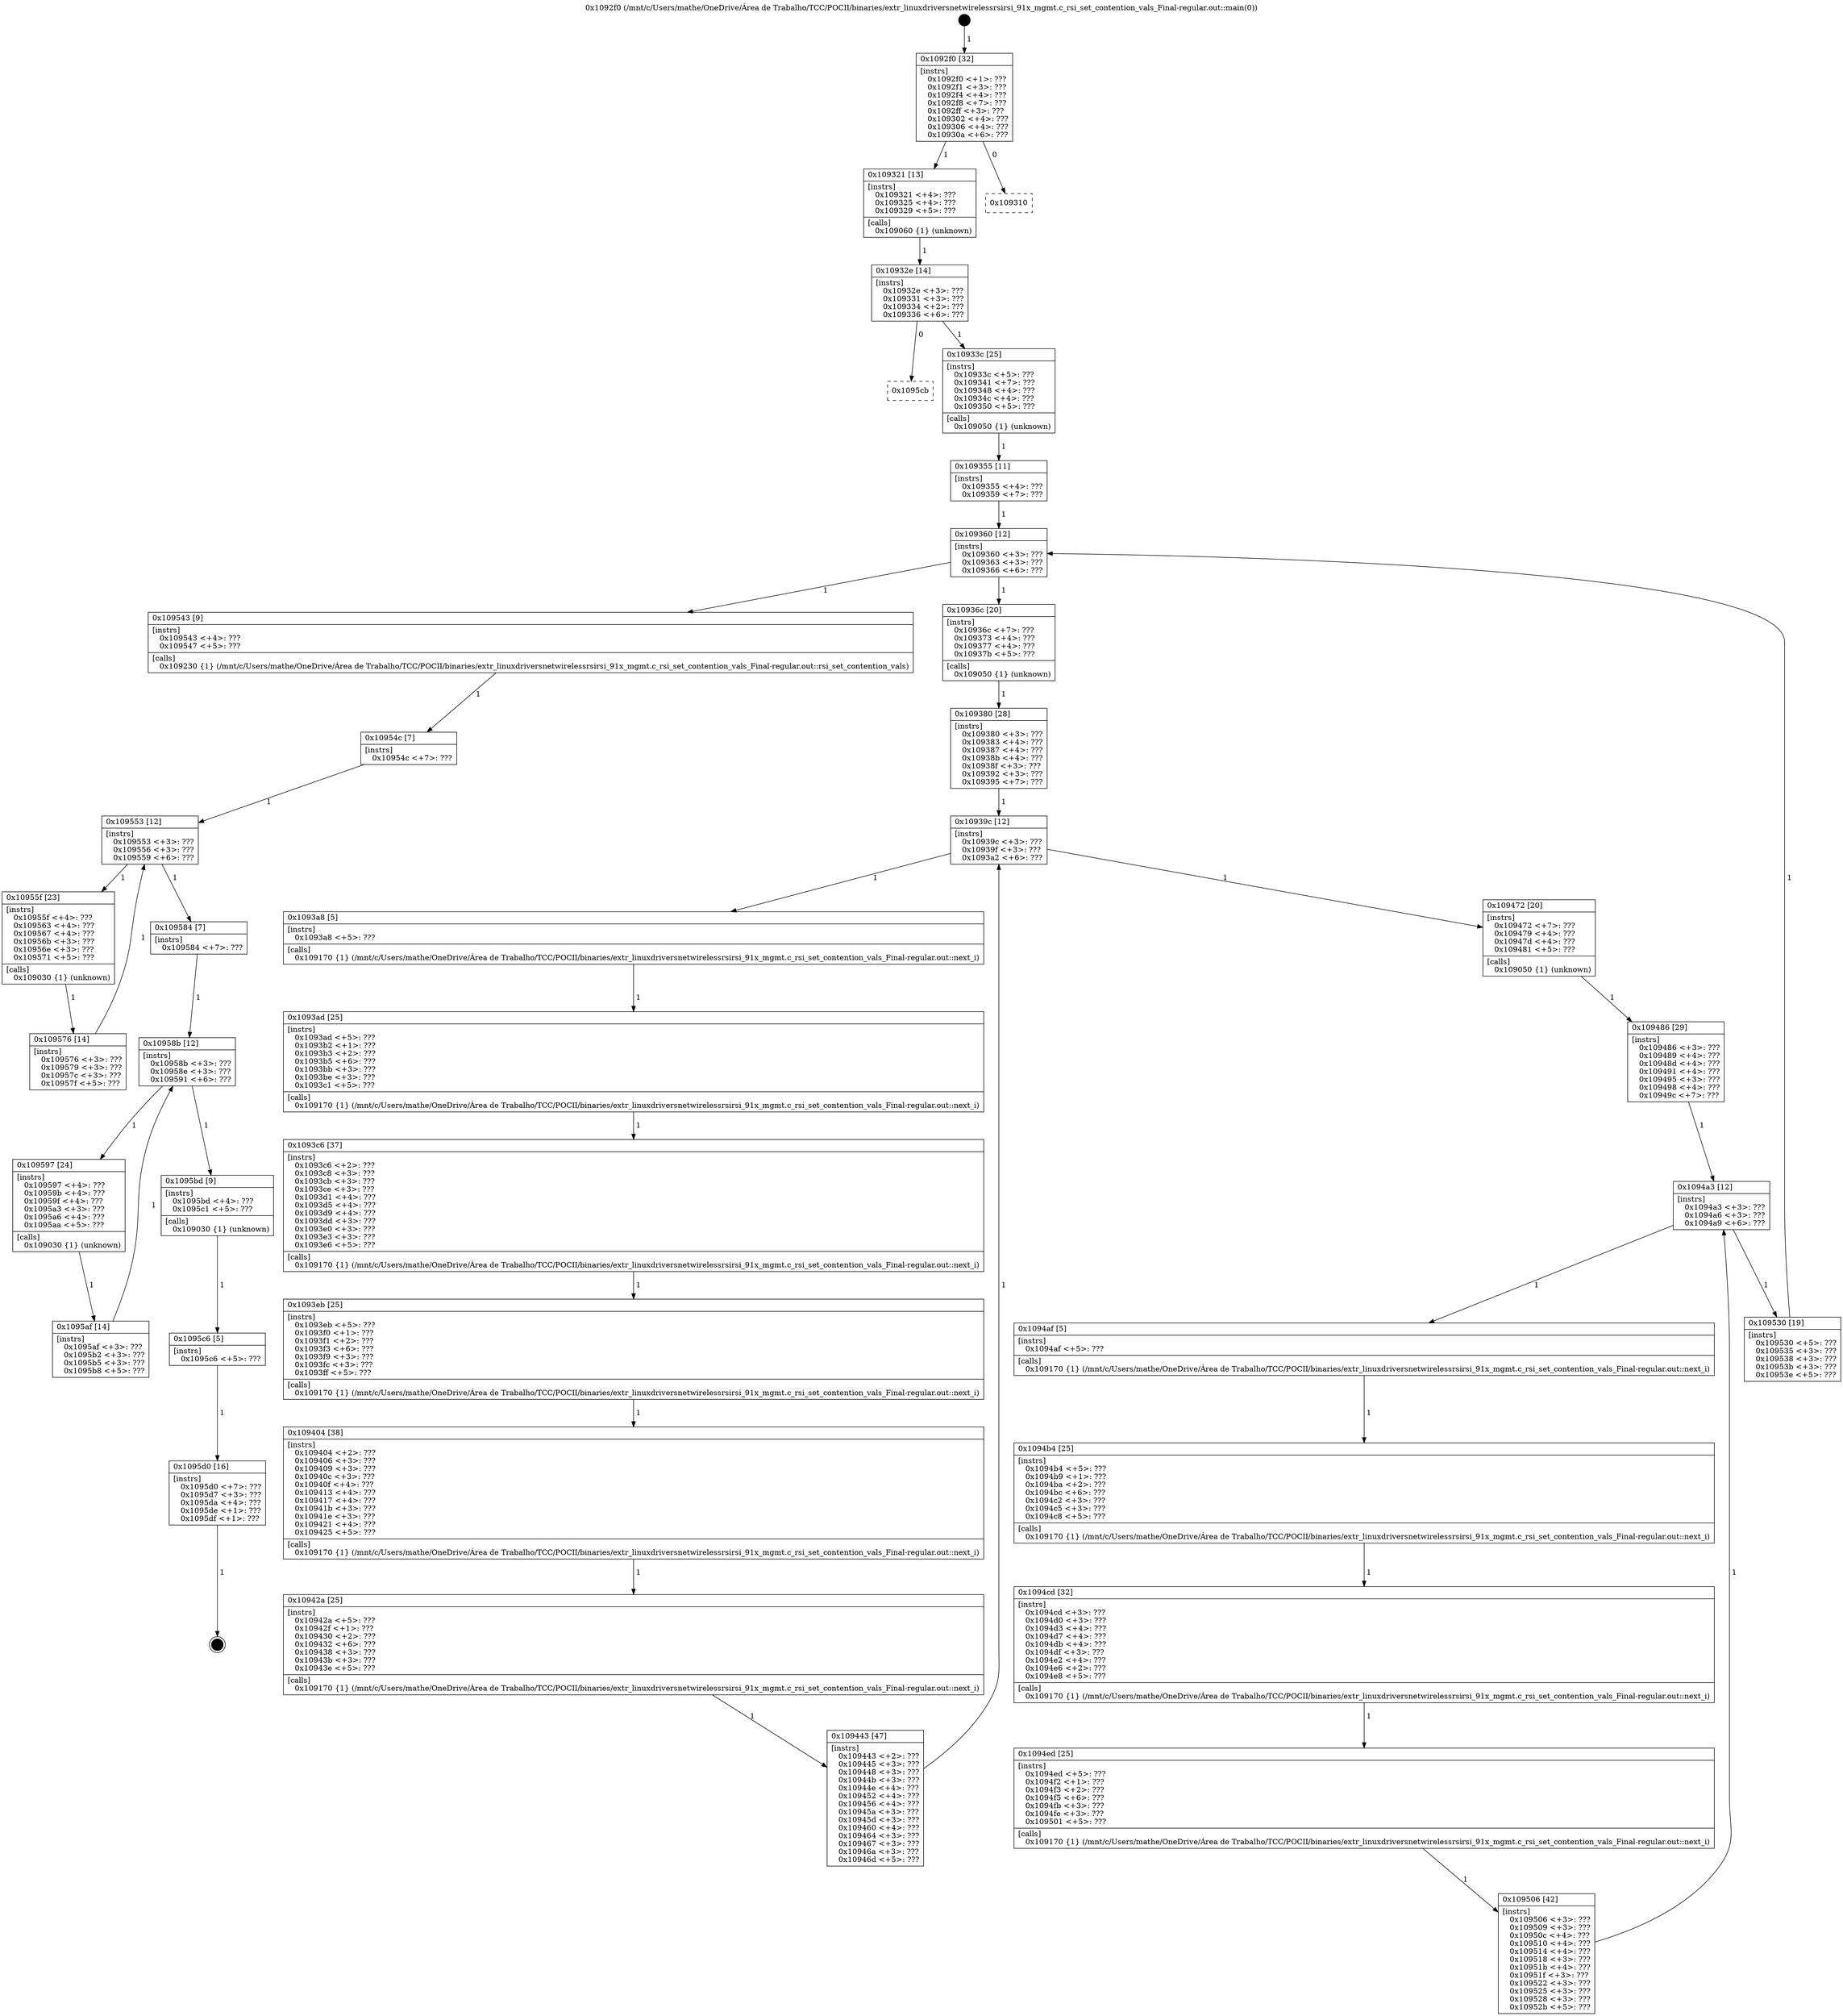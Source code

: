 digraph "0x1092f0" {
  label = "0x1092f0 (/mnt/c/Users/mathe/OneDrive/Área de Trabalho/TCC/POCII/binaries/extr_linuxdriversnetwirelessrsirsi_91x_mgmt.c_rsi_set_contention_vals_Final-regular.out::main(0))"
  labelloc = "t"
  node[shape=record]

  Entry [label="",width=0.3,height=0.3,shape=circle,fillcolor=black,style=filled]
  "0x1092f0" [label="{
     0x1092f0 [32]\l
     | [instrs]\l
     &nbsp;&nbsp;0x1092f0 \<+1\>: ???\l
     &nbsp;&nbsp;0x1092f1 \<+3\>: ???\l
     &nbsp;&nbsp;0x1092f4 \<+4\>: ???\l
     &nbsp;&nbsp;0x1092f8 \<+7\>: ???\l
     &nbsp;&nbsp;0x1092ff \<+3\>: ???\l
     &nbsp;&nbsp;0x109302 \<+4\>: ???\l
     &nbsp;&nbsp;0x109306 \<+4\>: ???\l
     &nbsp;&nbsp;0x10930a \<+6\>: ???\l
  }"]
  "0x109321" [label="{
     0x109321 [13]\l
     | [instrs]\l
     &nbsp;&nbsp;0x109321 \<+4\>: ???\l
     &nbsp;&nbsp;0x109325 \<+4\>: ???\l
     &nbsp;&nbsp;0x109329 \<+5\>: ???\l
     | [calls]\l
     &nbsp;&nbsp;0x109060 \{1\} (unknown)\l
  }"]
  "0x109310" [label="{
     0x109310\l
  }", style=dashed]
  "0x10932e" [label="{
     0x10932e [14]\l
     | [instrs]\l
     &nbsp;&nbsp;0x10932e \<+3\>: ???\l
     &nbsp;&nbsp;0x109331 \<+3\>: ???\l
     &nbsp;&nbsp;0x109334 \<+2\>: ???\l
     &nbsp;&nbsp;0x109336 \<+6\>: ???\l
  }"]
  "0x1095cb" [label="{
     0x1095cb\l
  }", style=dashed]
  "0x10933c" [label="{
     0x10933c [25]\l
     | [instrs]\l
     &nbsp;&nbsp;0x10933c \<+5\>: ???\l
     &nbsp;&nbsp;0x109341 \<+7\>: ???\l
     &nbsp;&nbsp;0x109348 \<+4\>: ???\l
     &nbsp;&nbsp;0x10934c \<+4\>: ???\l
     &nbsp;&nbsp;0x109350 \<+5\>: ???\l
     | [calls]\l
     &nbsp;&nbsp;0x109050 \{1\} (unknown)\l
  }"]
  Exit [label="",width=0.3,height=0.3,shape=circle,fillcolor=black,style=filled,peripheries=2]
  "0x109360" [label="{
     0x109360 [12]\l
     | [instrs]\l
     &nbsp;&nbsp;0x109360 \<+3\>: ???\l
     &nbsp;&nbsp;0x109363 \<+3\>: ???\l
     &nbsp;&nbsp;0x109366 \<+6\>: ???\l
  }"]
  "0x109543" [label="{
     0x109543 [9]\l
     | [instrs]\l
     &nbsp;&nbsp;0x109543 \<+4\>: ???\l
     &nbsp;&nbsp;0x109547 \<+5\>: ???\l
     | [calls]\l
     &nbsp;&nbsp;0x109230 \{1\} (/mnt/c/Users/mathe/OneDrive/Área de Trabalho/TCC/POCII/binaries/extr_linuxdriversnetwirelessrsirsi_91x_mgmt.c_rsi_set_contention_vals_Final-regular.out::rsi_set_contention_vals)\l
  }"]
  "0x10936c" [label="{
     0x10936c [20]\l
     | [instrs]\l
     &nbsp;&nbsp;0x10936c \<+7\>: ???\l
     &nbsp;&nbsp;0x109373 \<+4\>: ???\l
     &nbsp;&nbsp;0x109377 \<+4\>: ???\l
     &nbsp;&nbsp;0x10937b \<+5\>: ???\l
     | [calls]\l
     &nbsp;&nbsp;0x109050 \{1\} (unknown)\l
  }"]
  "0x10939c" [label="{
     0x10939c [12]\l
     | [instrs]\l
     &nbsp;&nbsp;0x10939c \<+3\>: ???\l
     &nbsp;&nbsp;0x10939f \<+3\>: ???\l
     &nbsp;&nbsp;0x1093a2 \<+6\>: ???\l
  }"]
  "0x109472" [label="{
     0x109472 [20]\l
     | [instrs]\l
     &nbsp;&nbsp;0x109472 \<+7\>: ???\l
     &nbsp;&nbsp;0x109479 \<+4\>: ???\l
     &nbsp;&nbsp;0x10947d \<+4\>: ???\l
     &nbsp;&nbsp;0x109481 \<+5\>: ???\l
     | [calls]\l
     &nbsp;&nbsp;0x109050 \{1\} (unknown)\l
  }"]
  "0x1093a8" [label="{
     0x1093a8 [5]\l
     | [instrs]\l
     &nbsp;&nbsp;0x1093a8 \<+5\>: ???\l
     | [calls]\l
     &nbsp;&nbsp;0x109170 \{1\} (/mnt/c/Users/mathe/OneDrive/Área de Trabalho/TCC/POCII/binaries/extr_linuxdriversnetwirelessrsirsi_91x_mgmt.c_rsi_set_contention_vals_Final-regular.out::next_i)\l
  }"]
  "0x1093ad" [label="{
     0x1093ad [25]\l
     | [instrs]\l
     &nbsp;&nbsp;0x1093ad \<+5\>: ???\l
     &nbsp;&nbsp;0x1093b2 \<+1\>: ???\l
     &nbsp;&nbsp;0x1093b3 \<+2\>: ???\l
     &nbsp;&nbsp;0x1093b5 \<+6\>: ???\l
     &nbsp;&nbsp;0x1093bb \<+3\>: ???\l
     &nbsp;&nbsp;0x1093be \<+3\>: ???\l
     &nbsp;&nbsp;0x1093c1 \<+5\>: ???\l
     | [calls]\l
     &nbsp;&nbsp;0x109170 \{1\} (/mnt/c/Users/mathe/OneDrive/Área de Trabalho/TCC/POCII/binaries/extr_linuxdriversnetwirelessrsirsi_91x_mgmt.c_rsi_set_contention_vals_Final-regular.out::next_i)\l
  }"]
  "0x1093c6" [label="{
     0x1093c6 [37]\l
     | [instrs]\l
     &nbsp;&nbsp;0x1093c6 \<+2\>: ???\l
     &nbsp;&nbsp;0x1093c8 \<+3\>: ???\l
     &nbsp;&nbsp;0x1093cb \<+3\>: ???\l
     &nbsp;&nbsp;0x1093ce \<+3\>: ???\l
     &nbsp;&nbsp;0x1093d1 \<+4\>: ???\l
     &nbsp;&nbsp;0x1093d5 \<+4\>: ???\l
     &nbsp;&nbsp;0x1093d9 \<+4\>: ???\l
     &nbsp;&nbsp;0x1093dd \<+3\>: ???\l
     &nbsp;&nbsp;0x1093e0 \<+3\>: ???\l
     &nbsp;&nbsp;0x1093e3 \<+3\>: ???\l
     &nbsp;&nbsp;0x1093e6 \<+5\>: ???\l
     | [calls]\l
     &nbsp;&nbsp;0x109170 \{1\} (/mnt/c/Users/mathe/OneDrive/Área de Trabalho/TCC/POCII/binaries/extr_linuxdriversnetwirelessrsirsi_91x_mgmt.c_rsi_set_contention_vals_Final-regular.out::next_i)\l
  }"]
  "0x1093eb" [label="{
     0x1093eb [25]\l
     | [instrs]\l
     &nbsp;&nbsp;0x1093eb \<+5\>: ???\l
     &nbsp;&nbsp;0x1093f0 \<+1\>: ???\l
     &nbsp;&nbsp;0x1093f1 \<+2\>: ???\l
     &nbsp;&nbsp;0x1093f3 \<+6\>: ???\l
     &nbsp;&nbsp;0x1093f9 \<+3\>: ???\l
     &nbsp;&nbsp;0x1093fc \<+3\>: ???\l
     &nbsp;&nbsp;0x1093ff \<+5\>: ???\l
     | [calls]\l
     &nbsp;&nbsp;0x109170 \{1\} (/mnt/c/Users/mathe/OneDrive/Área de Trabalho/TCC/POCII/binaries/extr_linuxdriversnetwirelessrsirsi_91x_mgmt.c_rsi_set_contention_vals_Final-regular.out::next_i)\l
  }"]
  "0x109404" [label="{
     0x109404 [38]\l
     | [instrs]\l
     &nbsp;&nbsp;0x109404 \<+2\>: ???\l
     &nbsp;&nbsp;0x109406 \<+3\>: ???\l
     &nbsp;&nbsp;0x109409 \<+3\>: ???\l
     &nbsp;&nbsp;0x10940c \<+3\>: ???\l
     &nbsp;&nbsp;0x10940f \<+4\>: ???\l
     &nbsp;&nbsp;0x109413 \<+4\>: ???\l
     &nbsp;&nbsp;0x109417 \<+4\>: ???\l
     &nbsp;&nbsp;0x10941b \<+3\>: ???\l
     &nbsp;&nbsp;0x10941e \<+3\>: ???\l
     &nbsp;&nbsp;0x109421 \<+4\>: ???\l
     &nbsp;&nbsp;0x109425 \<+5\>: ???\l
     | [calls]\l
     &nbsp;&nbsp;0x109170 \{1\} (/mnt/c/Users/mathe/OneDrive/Área de Trabalho/TCC/POCII/binaries/extr_linuxdriversnetwirelessrsirsi_91x_mgmt.c_rsi_set_contention_vals_Final-regular.out::next_i)\l
  }"]
  "0x10942a" [label="{
     0x10942a [25]\l
     | [instrs]\l
     &nbsp;&nbsp;0x10942a \<+5\>: ???\l
     &nbsp;&nbsp;0x10942f \<+1\>: ???\l
     &nbsp;&nbsp;0x109430 \<+2\>: ???\l
     &nbsp;&nbsp;0x109432 \<+6\>: ???\l
     &nbsp;&nbsp;0x109438 \<+3\>: ???\l
     &nbsp;&nbsp;0x10943b \<+3\>: ???\l
     &nbsp;&nbsp;0x10943e \<+5\>: ???\l
     | [calls]\l
     &nbsp;&nbsp;0x109170 \{1\} (/mnt/c/Users/mathe/OneDrive/Área de Trabalho/TCC/POCII/binaries/extr_linuxdriversnetwirelessrsirsi_91x_mgmt.c_rsi_set_contention_vals_Final-regular.out::next_i)\l
  }"]
  "0x109443" [label="{
     0x109443 [47]\l
     | [instrs]\l
     &nbsp;&nbsp;0x109443 \<+2\>: ???\l
     &nbsp;&nbsp;0x109445 \<+3\>: ???\l
     &nbsp;&nbsp;0x109448 \<+3\>: ???\l
     &nbsp;&nbsp;0x10944b \<+3\>: ???\l
     &nbsp;&nbsp;0x10944e \<+4\>: ???\l
     &nbsp;&nbsp;0x109452 \<+4\>: ???\l
     &nbsp;&nbsp;0x109456 \<+4\>: ???\l
     &nbsp;&nbsp;0x10945a \<+3\>: ???\l
     &nbsp;&nbsp;0x10945d \<+3\>: ???\l
     &nbsp;&nbsp;0x109460 \<+4\>: ???\l
     &nbsp;&nbsp;0x109464 \<+3\>: ???\l
     &nbsp;&nbsp;0x109467 \<+3\>: ???\l
     &nbsp;&nbsp;0x10946a \<+3\>: ???\l
     &nbsp;&nbsp;0x10946d \<+5\>: ???\l
  }"]
  "0x109380" [label="{
     0x109380 [28]\l
     | [instrs]\l
     &nbsp;&nbsp;0x109380 \<+3\>: ???\l
     &nbsp;&nbsp;0x109383 \<+4\>: ???\l
     &nbsp;&nbsp;0x109387 \<+4\>: ???\l
     &nbsp;&nbsp;0x10938b \<+4\>: ???\l
     &nbsp;&nbsp;0x10938f \<+3\>: ???\l
     &nbsp;&nbsp;0x109392 \<+3\>: ???\l
     &nbsp;&nbsp;0x109395 \<+7\>: ???\l
  }"]
  "0x1094a3" [label="{
     0x1094a3 [12]\l
     | [instrs]\l
     &nbsp;&nbsp;0x1094a3 \<+3\>: ???\l
     &nbsp;&nbsp;0x1094a6 \<+3\>: ???\l
     &nbsp;&nbsp;0x1094a9 \<+6\>: ???\l
  }"]
  "0x109530" [label="{
     0x109530 [19]\l
     | [instrs]\l
     &nbsp;&nbsp;0x109530 \<+5\>: ???\l
     &nbsp;&nbsp;0x109535 \<+3\>: ???\l
     &nbsp;&nbsp;0x109538 \<+3\>: ???\l
     &nbsp;&nbsp;0x10953b \<+3\>: ???\l
     &nbsp;&nbsp;0x10953e \<+5\>: ???\l
  }"]
  "0x1094af" [label="{
     0x1094af [5]\l
     | [instrs]\l
     &nbsp;&nbsp;0x1094af \<+5\>: ???\l
     | [calls]\l
     &nbsp;&nbsp;0x109170 \{1\} (/mnt/c/Users/mathe/OneDrive/Área de Trabalho/TCC/POCII/binaries/extr_linuxdriversnetwirelessrsirsi_91x_mgmt.c_rsi_set_contention_vals_Final-regular.out::next_i)\l
  }"]
  "0x1094b4" [label="{
     0x1094b4 [25]\l
     | [instrs]\l
     &nbsp;&nbsp;0x1094b4 \<+5\>: ???\l
     &nbsp;&nbsp;0x1094b9 \<+1\>: ???\l
     &nbsp;&nbsp;0x1094ba \<+2\>: ???\l
     &nbsp;&nbsp;0x1094bc \<+6\>: ???\l
     &nbsp;&nbsp;0x1094c2 \<+3\>: ???\l
     &nbsp;&nbsp;0x1094c5 \<+3\>: ???\l
     &nbsp;&nbsp;0x1094c8 \<+5\>: ???\l
     | [calls]\l
     &nbsp;&nbsp;0x109170 \{1\} (/mnt/c/Users/mathe/OneDrive/Área de Trabalho/TCC/POCII/binaries/extr_linuxdriversnetwirelessrsirsi_91x_mgmt.c_rsi_set_contention_vals_Final-regular.out::next_i)\l
  }"]
  "0x1094cd" [label="{
     0x1094cd [32]\l
     | [instrs]\l
     &nbsp;&nbsp;0x1094cd \<+3\>: ???\l
     &nbsp;&nbsp;0x1094d0 \<+3\>: ???\l
     &nbsp;&nbsp;0x1094d3 \<+4\>: ???\l
     &nbsp;&nbsp;0x1094d7 \<+4\>: ???\l
     &nbsp;&nbsp;0x1094db \<+4\>: ???\l
     &nbsp;&nbsp;0x1094df \<+3\>: ???\l
     &nbsp;&nbsp;0x1094e2 \<+4\>: ???\l
     &nbsp;&nbsp;0x1094e6 \<+2\>: ???\l
     &nbsp;&nbsp;0x1094e8 \<+5\>: ???\l
     | [calls]\l
     &nbsp;&nbsp;0x109170 \{1\} (/mnt/c/Users/mathe/OneDrive/Área de Trabalho/TCC/POCII/binaries/extr_linuxdriversnetwirelessrsirsi_91x_mgmt.c_rsi_set_contention_vals_Final-regular.out::next_i)\l
  }"]
  "0x1094ed" [label="{
     0x1094ed [25]\l
     | [instrs]\l
     &nbsp;&nbsp;0x1094ed \<+5\>: ???\l
     &nbsp;&nbsp;0x1094f2 \<+1\>: ???\l
     &nbsp;&nbsp;0x1094f3 \<+2\>: ???\l
     &nbsp;&nbsp;0x1094f5 \<+6\>: ???\l
     &nbsp;&nbsp;0x1094fb \<+3\>: ???\l
     &nbsp;&nbsp;0x1094fe \<+3\>: ???\l
     &nbsp;&nbsp;0x109501 \<+5\>: ???\l
     | [calls]\l
     &nbsp;&nbsp;0x109170 \{1\} (/mnt/c/Users/mathe/OneDrive/Área de Trabalho/TCC/POCII/binaries/extr_linuxdriversnetwirelessrsirsi_91x_mgmt.c_rsi_set_contention_vals_Final-regular.out::next_i)\l
  }"]
  "0x109506" [label="{
     0x109506 [42]\l
     | [instrs]\l
     &nbsp;&nbsp;0x109506 \<+3\>: ???\l
     &nbsp;&nbsp;0x109509 \<+3\>: ???\l
     &nbsp;&nbsp;0x10950c \<+4\>: ???\l
     &nbsp;&nbsp;0x109510 \<+4\>: ???\l
     &nbsp;&nbsp;0x109514 \<+4\>: ???\l
     &nbsp;&nbsp;0x109518 \<+3\>: ???\l
     &nbsp;&nbsp;0x10951b \<+4\>: ???\l
     &nbsp;&nbsp;0x10951f \<+3\>: ???\l
     &nbsp;&nbsp;0x109522 \<+3\>: ???\l
     &nbsp;&nbsp;0x109525 \<+3\>: ???\l
     &nbsp;&nbsp;0x109528 \<+3\>: ???\l
     &nbsp;&nbsp;0x10952b \<+5\>: ???\l
  }"]
  "0x109486" [label="{
     0x109486 [29]\l
     | [instrs]\l
     &nbsp;&nbsp;0x109486 \<+3\>: ???\l
     &nbsp;&nbsp;0x109489 \<+4\>: ???\l
     &nbsp;&nbsp;0x10948d \<+4\>: ???\l
     &nbsp;&nbsp;0x109491 \<+4\>: ???\l
     &nbsp;&nbsp;0x109495 \<+3\>: ???\l
     &nbsp;&nbsp;0x109498 \<+4\>: ???\l
     &nbsp;&nbsp;0x10949c \<+7\>: ???\l
  }"]
  "0x1095d0" [label="{
     0x1095d0 [16]\l
     | [instrs]\l
     &nbsp;&nbsp;0x1095d0 \<+7\>: ???\l
     &nbsp;&nbsp;0x1095d7 \<+3\>: ???\l
     &nbsp;&nbsp;0x1095da \<+4\>: ???\l
     &nbsp;&nbsp;0x1095de \<+1\>: ???\l
     &nbsp;&nbsp;0x1095df \<+1\>: ???\l
  }"]
  "0x109355" [label="{
     0x109355 [11]\l
     | [instrs]\l
     &nbsp;&nbsp;0x109355 \<+4\>: ???\l
     &nbsp;&nbsp;0x109359 \<+7\>: ???\l
  }"]
  "0x109553" [label="{
     0x109553 [12]\l
     | [instrs]\l
     &nbsp;&nbsp;0x109553 \<+3\>: ???\l
     &nbsp;&nbsp;0x109556 \<+3\>: ???\l
     &nbsp;&nbsp;0x109559 \<+6\>: ???\l
  }"]
  "0x10958b" [label="{
     0x10958b [12]\l
     | [instrs]\l
     &nbsp;&nbsp;0x10958b \<+3\>: ???\l
     &nbsp;&nbsp;0x10958e \<+3\>: ???\l
     &nbsp;&nbsp;0x109591 \<+6\>: ???\l
  }"]
  "0x10955f" [label="{
     0x10955f [23]\l
     | [instrs]\l
     &nbsp;&nbsp;0x10955f \<+4\>: ???\l
     &nbsp;&nbsp;0x109563 \<+4\>: ???\l
     &nbsp;&nbsp;0x109567 \<+4\>: ???\l
     &nbsp;&nbsp;0x10956b \<+3\>: ???\l
     &nbsp;&nbsp;0x10956e \<+3\>: ???\l
     &nbsp;&nbsp;0x109571 \<+5\>: ???\l
     | [calls]\l
     &nbsp;&nbsp;0x109030 \{1\} (unknown)\l
  }"]
  "0x109576" [label="{
     0x109576 [14]\l
     | [instrs]\l
     &nbsp;&nbsp;0x109576 \<+3\>: ???\l
     &nbsp;&nbsp;0x109579 \<+3\>: ???\l
     &nbsp;&nbsp;0x10957c \<+3\>: ???\l
     &nbsp;&nbsp;0x10957f \<+5\>: ???\l
  }"]
  "0x10954c" [label="{
     0x10954c [7]\l
     | [instrs]\l
     &nbsp;&nbsp;0x10954c \<+7\>: ???\l
  }"]
  "0x1095bd" [label="{
     0x1095bd [9]\l
     | [instrs]\l
     &nbsp;&nbsp;0x1095bd \<+4\>: ???\l
     &nbsp;&nbsp;0x1095c1 \<+5\>: ???\l
     | [calls]\l
     &nbsp;&nbsp;0x109030 \{1\} (unknown)\l
  }"]
  "0x109597" [label="{
     0x109597 [24]\l
     | [instrs]\l
     &nbsp;&nbsp;0x109597 \<+4\>: ???\l
     &nbsp;&nbsp;0x10959b \<+4\>: ???\l
     &nbsp;&nbsp;0x10959f \<+4\>: ???\l
     &nbsp;&nbsp;0x1095a3 \<+3\>: ???\l
     &nbsp;&nbsp;0x1095a6 \<+4\>: ???\l
     &nbsp;&nbsp;0x1095aa \<+5\>: ???\l
     | [calls]\l
     &nbsp;&nbsp;0x109030 \{1\} (unknown)\l
  }"]
  "0x1095af" [label="{
     0x1095af [14]\l
     | [instrs]\l
     &nbsp;&nbsp;0x1095af \<+3\>: ???\l
     &nbsp;&nbsp;0x1095b2 \<+3\>: ???\l
     &nbsp;&nbsp;0x1095b5 \<+3\>: ???\l
     &nbsp;&nbsp;0x1095b8 \<+5\>: ???\l
  }"]
  "0x109584" [label="{
     0x109584 [7]\l
     | [instrs]\l
     &nbsp;&nbsp;0x109584 \<+7\>: ???\l
  }"]
  "0x1095c6" [label="{
     0x1095c6 [5]\l
     | [instrs]\l
     &nbsp;&nbsp;0x1095c6 \<+5\>: ???\l
  }"]
  Entry -> "0x1092f0" [label=" 1"]
  "0x1092f0" -> "0x109321" [label=" 1"]
  "0x1092f0" -> "0x109310" [label=" 0"]
  "0x109321" -> "0x10932e" [label=" 1"]
  "0x10932e" -> "0x1095cb" [label=" 0"]
  "0x10932e" -> "0x10933c" [label=" 1"]
  "0x1095d0" -> Exit [label=" 1"]
  "0x10933c" -> "0x109355" [label=" 1"]
  "0x109360" -> "0x109543" [label=" 1"]
  "0x109360" -> "0x10936c" [label=" 1"]
  "0x10936c" -> "0x109380" [label=" 1"]
  "0x10939c" -> "0x109472" [label=" 1"]
  "0x10939c" -> "0x1093a8" [label=" 1"]
  "0x1093a8" -> "0x1093ad" [label=" 1"]
  "0x1093ad" -> "0x1093c6" [label=" 1"]
  "0x1093c6" -> "0x1093eb" [label=" 1"]
  "0x1093eb" -> "0x109404" [label=" 1"]
  "0x109404" -> "0x10942a" [label=" 1"]
  "0x10942a" -> "0x109443" [label=" 1"]
  "0x109380" -> "0x10939c" [label=" 1"]
  "0x109443" -> "0x10939c" [label=" 1"]
  "0x109472" -> "0x109486" [label=" 1"]
  "0x1094a3" -> "0x109530" [label=" 1"]
  "0x1094a3" -> "0x1094af" [label=" 1"]
  "0x1094af" -> "0x1094b4" [label=" 1"]
  "0x1094b4" -> "0x1094cd" [label=" 1"]
  "0x1094cd" -> "0x1094ed" [label=" 1"]
  "0x1094ed" -> "0x109506" [label=" 1"]
  "0x109486" -> "0x1094a3" [label=" 1"]
  "0x109506" -> "0x1094a3" [label=" 1"]
  "0x1095c6" -> "0x1095d0" [label=" 1"]
  "0x109355" -> "0x109360" [label=" 1"]
  "0x109530" -> "0x109360" [label=" 1"]
  "0x109543" -> "0x10954c" [label=" 1"]
  "0x109553" -> "0x109584" [label=" 1"]
  "0x109553" -> "0x10955f" [label=" 1"]
  "0x10955f" -> "0x109576" [label=" 1"]
  "0x10954c" -> "0x109553" [label=" 1"]
  "0x109576" -> "0x109553" [label=" 1"]
  "0x10958b" -> "0x1095bd" [label=" 1"]
  "0x10958b" -> "0x109597" [label=" 1"]
  "0x109597" -> "0x1095af" [label=" 1"]
  "0x109584" -> "0x10958b" [label=" 1"]
  "0x1095af" -> "0x10958b" [label=" 1"]
  "0x1095bd" -> "0x1095c6" [label=" 1"]
}
